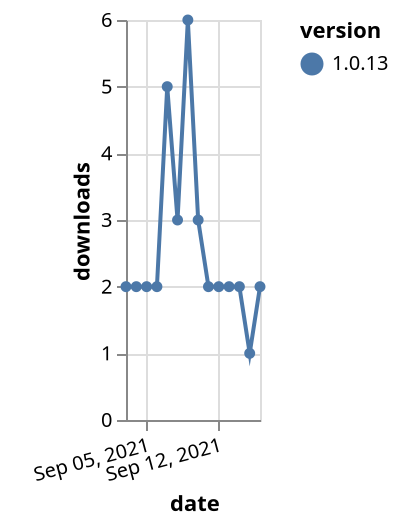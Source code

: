 {"$schema": "https://vega.github.io/schema/vega-lite/v5.json", "description": "A simple bar chart with embedded data.", "data": {"values": [{"date": "2021-09-03", "total": 2373, "delta": 2, "version": "1.0.13"}, {"date": "2021-09-04", "total": 2375, "delta": 2, "version": "1.0.13"}, {"date": "2021-09-05", "total": 2377, "delta": 2, "version": "1.0.13"}, {"date": "2021-09-06", "total": 2379, "delta": 2, "version": "1.0.13"}, {"date": "2021-09-07", "total": 2384, "delta": 5, "version": "1.0.13"}, {"date": "2021-09-08", "total": 2387, "delta": 3, "version": "1.0.13"}, {"date": "2021-09-09", "total": 2393, "delta": 6, "version": "1.0.13"}, {"date": "2021-09-10", "total": 2396, "delta": 3, "version": "1.0.13"}, {"date": "2021-09-11", "total": 2398, "delta": 2, "version": "1.0.13"}, {"date": "2021-09-12", "total": 2400, "delta": 2, "version": "1.0.13"}, {"date": "2021-09-13", "total": 2402, "delta": 2, "version": "1.0.13"}, {"date": "2021-09-14", "total": 2404, "delta": 2, "version": "1.0.13"}, {"date": "2021-09-15", "total": 2405, "delta": 1, "version": "1.0.13"}, {"date": "2021-09-16", "total": 2407, "delta": 2, "version": "1.0.13"}]}, "width": "container", "mark": {"type": "line", "point": {"filled": true}}, "encoding": {"x": {"field": "date", "type": "temporal", "timeUnit": "yearmonthdate", "title": "date", "axis": {"labelAngle": -15}}, "y": {"field": "delta", "type": "quantitative", "title": "downloads"}, "color": {"field": "version", "type": "nominal"}, "tooltip": {"field": "delta"}}}